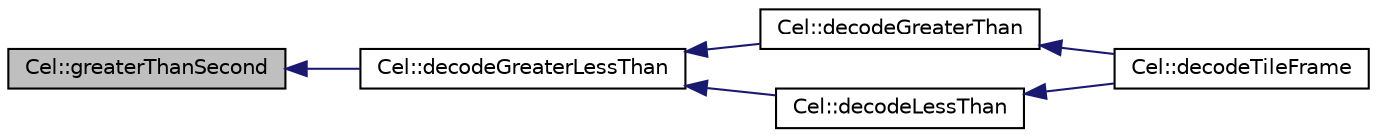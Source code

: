digraph G
{
  edge [fontname="Helvetica",fontsize="10",labelfontname="Helvetica",labelfontsize="10"];
  node [fontname="Helvetica",fontsize="10",shape=record];
  rankdir="LR";
  Node1 [label="Cel::greaterThanSecond",height=0.2,width=0.4,color="black", fillcolor="grey75", style="filled" fontcolor="black"];
  Node1 -> Node2 [dir="back",color="midnightblue",fontsize="10",style="solid",fontname="Helvetica"];
  Node2 [label="Cel::decodeGreaterLessThan",height=0.2,width=0.4,color="black", fillcolor="white", style="filled",URL="$namespace_cel.html#ad07fe4f9fafb5f75587121217d527a8e"];
  Node2 -> Node3 [dir="back",color="midnightblue",fontsize="10",style="solid",fontname="Helvetica"];
  Node3 [label="Cel::decodeGreaterThan",height=0.2,width=0.4,color="black", fillcolor="white", style="filled",URL="$namespace_cel.html#a378afc15133ba4096dbc24563bc87bb0"];
  Node3 -> Node4 [dir="back",color="midnightblue",fontsize="10",style="solid",fontname="Helvetica"];
  Node4 [label="Cel::decodeTileFrame",height=0.2,width=0.4,color="black", fillcolor="white", style="filled",URL="$namespace_cel.html#a5b636b6b8aecb4224673830e3b554a49"];
  Node2 -> Node5 [dir="back",color="midnightblue",fontsize="10",style="solid",fontname="Helvetica"];
  Node5 [label="Cel::decodeLessThan",height=0.2,width=0.4,color="black", fillcolor="white", style="filled",URL="$namespace_cel.html#a10fe8aca0cfb889447cf209ccad57a32"];
  Node5 -> Node4 [dir="back",color="midnightblue",fontsize="10",style="solid",fontname="Helvetica"];
}
